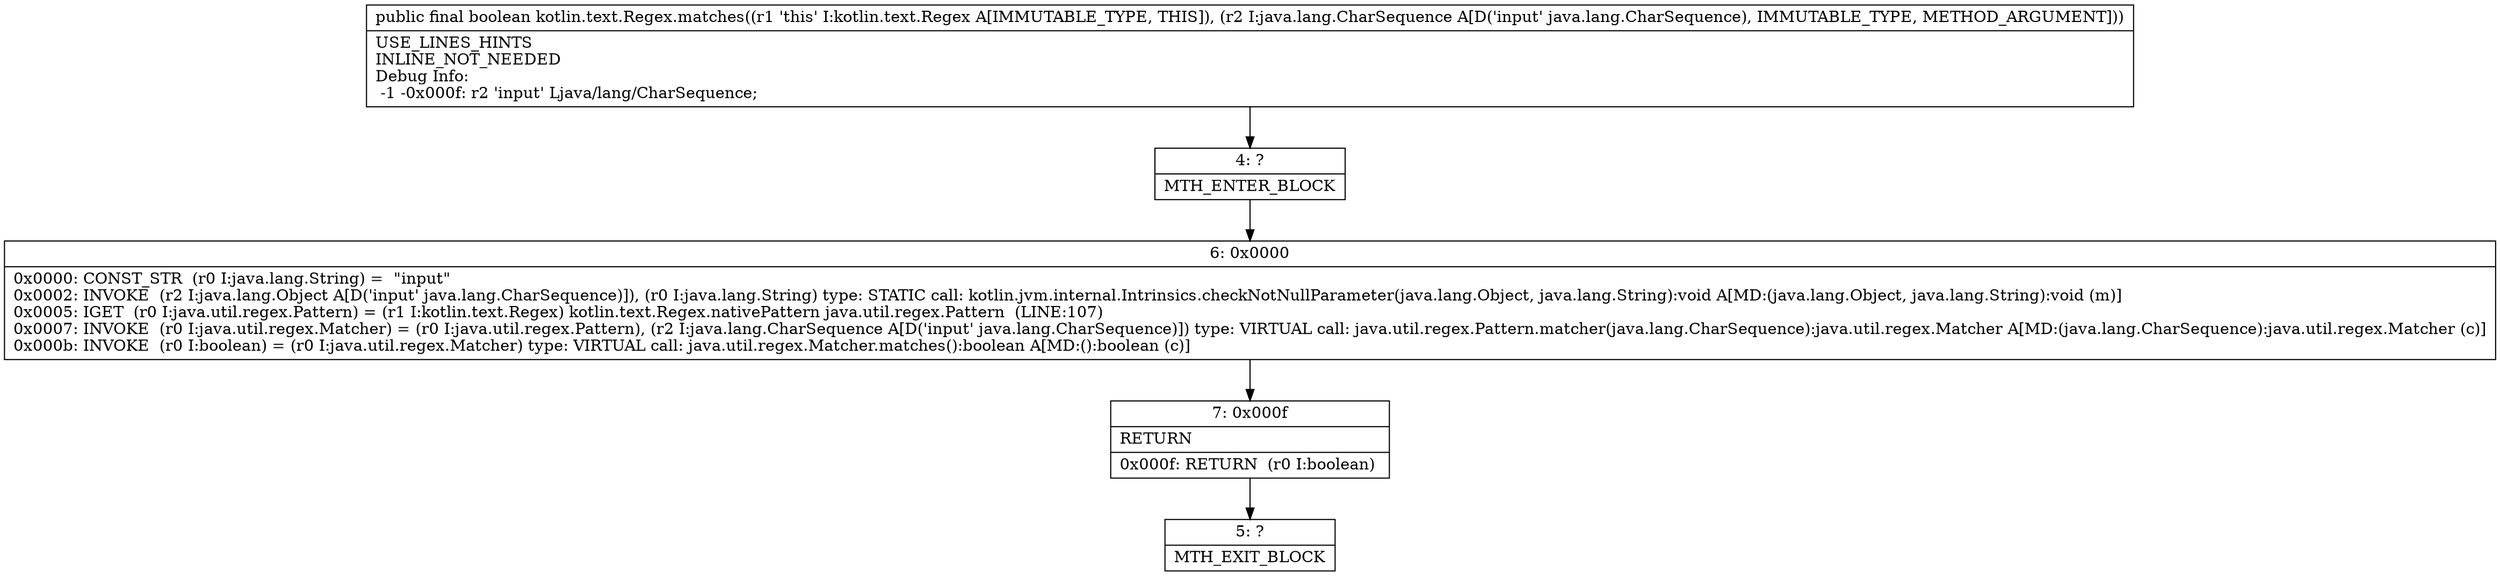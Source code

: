 digraph "CFG forkotlin.text.Regex.matches(Ljava\/lang\/CharSequence;)Z" {
Node_4 [shape=record,label="{4\:\ ?|MTH_ENTER_BLOCK\l}"];
Node_6 [shape=record,label="{6\:\ 0x0000|0x0000: CONST_STR  (r0 I:java.lang.String) =  \"input\" \l0x0002: INVOKE  (r2 I:java.lang.Object A[D('input' java.lang.CharSequence)]), (r0 I:java.lang.String) type: STATIC call: kotlin.jvm.internal.Intrinsics.checkNotNullParameter(java.lang.Object, java.lang.String):void A[MD:(java.lang.Object, java.lang.String):void (m)]\l0x0005: IGET  (r0 I:java.util.regex.Pattern) = (r1 I:kotlin.text.Regex) kotlin.text.Regex.nativePattern java.util.regex.Pattern  (LINE:107)\l0x0007: INVOKE  (r0 I:java.util.regex.Matcher) = (r0 I:java.util.regex.Pattern), (r2 I:java.lang.CharSequence A[D('input' java.lang.CharSequence)]) type: VIRTUAL call: java.util.regex.Pattern.matcher(java.lang.CharSequence):java.util.regex.Matcher A[MD:(java.lang.CharSequence):java.util.regex.Matcher (c)]\l0x000b: INVOKE  (r0 I:boolean) = (r0 I:java.util.regex.Matcher) type: VIRTUAL call: java.util.regex.Matcher.matches():boolean A[MD:():boolean (c)]\l}"];
Node_7 [shape=record,label="{7\:\ 0x000f|RETURN\l|0x000f: RETURN  (r0 I:boolean) \l}"];
Node_5 [shape=record,label="{5\:\ ?|MTH_EXIT_BLOCK\l}"];
MethodNode[shape=record,label="{public final boolean kotlin.text.Regex.matches((r1 'this' I:kotlin.text.Regex A[IMMUTABLE_TYPE, THIS]), (r2 I:java.lang.CharSequence A[D('input' java.lang.CharSequence), IMMUTABLE_TYPE, METHOD_ARGUMENT]))  | USE_LINES_HINTS\lINLINE_NOT_NEEDED\lDebug Info:\l  \-1 \-0x000f: r2 'input' Ljava\/lang\/CharSequence;\l}"];
MethodNode -> Node_4;Node_4 -> Node_6;
Node_6 -> Node_7;
Node_7 -> Node_5;
}

